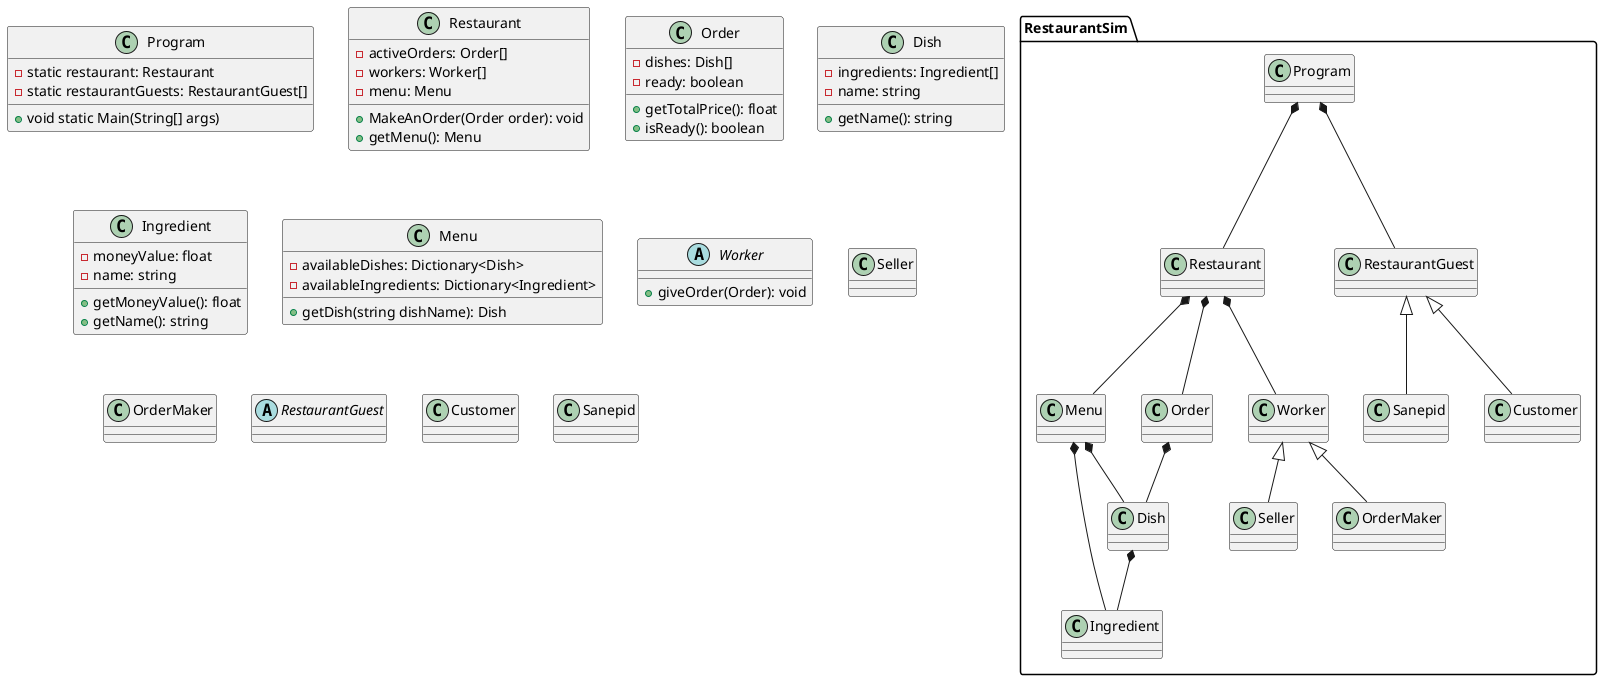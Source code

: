 @startuml

package "RestaurantSim"{
Program *-- Restaurant
Program *-- RestaurantGuest
Dish *-- Ingredient
Order *-- Dish
Restaurant *-- Order
Restaurant *-- Worker
Restaurant *-- Menu
Menu *-- Ingredient
Menu *-- Dish
Worker <|-- Seller
Worker <|-- OrderMaker
RestaurantGuest <|-- Customer
RestaurantGuest <|-- Sanepid
}

class Program{
    -static restaurant: Restaurant
    -static restaurantGuests: RestaurantGuest[]
    +void static Main(String[] args)
}

class Restaurant {
 -activeOrders: Order[]
 -workers: Worker[]
 -menu: Menu
 +MakeAnOrder(Order order): void
 +getMenu(): Menu
}

class Order {
 -dishes: Dish[]
 -ready: boolean
 +getTotalPrice(): float
 +isReady(): boolean
}

class Dish{
 -ingredients: Ingredient[]
 -name: string
 +getName(): string
}

class Ingredient{
 -moneyValue: float
 -name: string

 +getMoneyValue(): float
 +getName(): string
}

class Menu{
    -availableDishes: Dictionary<Dish>
    -availableIngredients: Dictionary<Ingredient>
    +getDish(string dishName): Dish
}

abstract class Worker{
 +giveOrder(Order): void
}

class Seller{

}

class OrderMaker{

}

abstract class RestaurantGuest{

}

class Customer{

}

class Sanepid{

}

@enduml